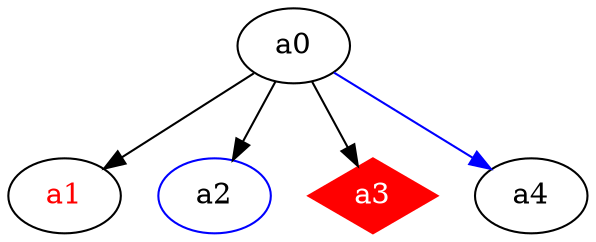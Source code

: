 
digraph {
  a0
  a1[fontcolor=red]
  a2[color=blue]
  a3[shape=diamond, fillcolor=red, style=filled, fontcolor=white, color=red]
  a0 -> a4 [color=blue]
  a0 -> a3
  a0 -> a1
  a0 -> a2
}
